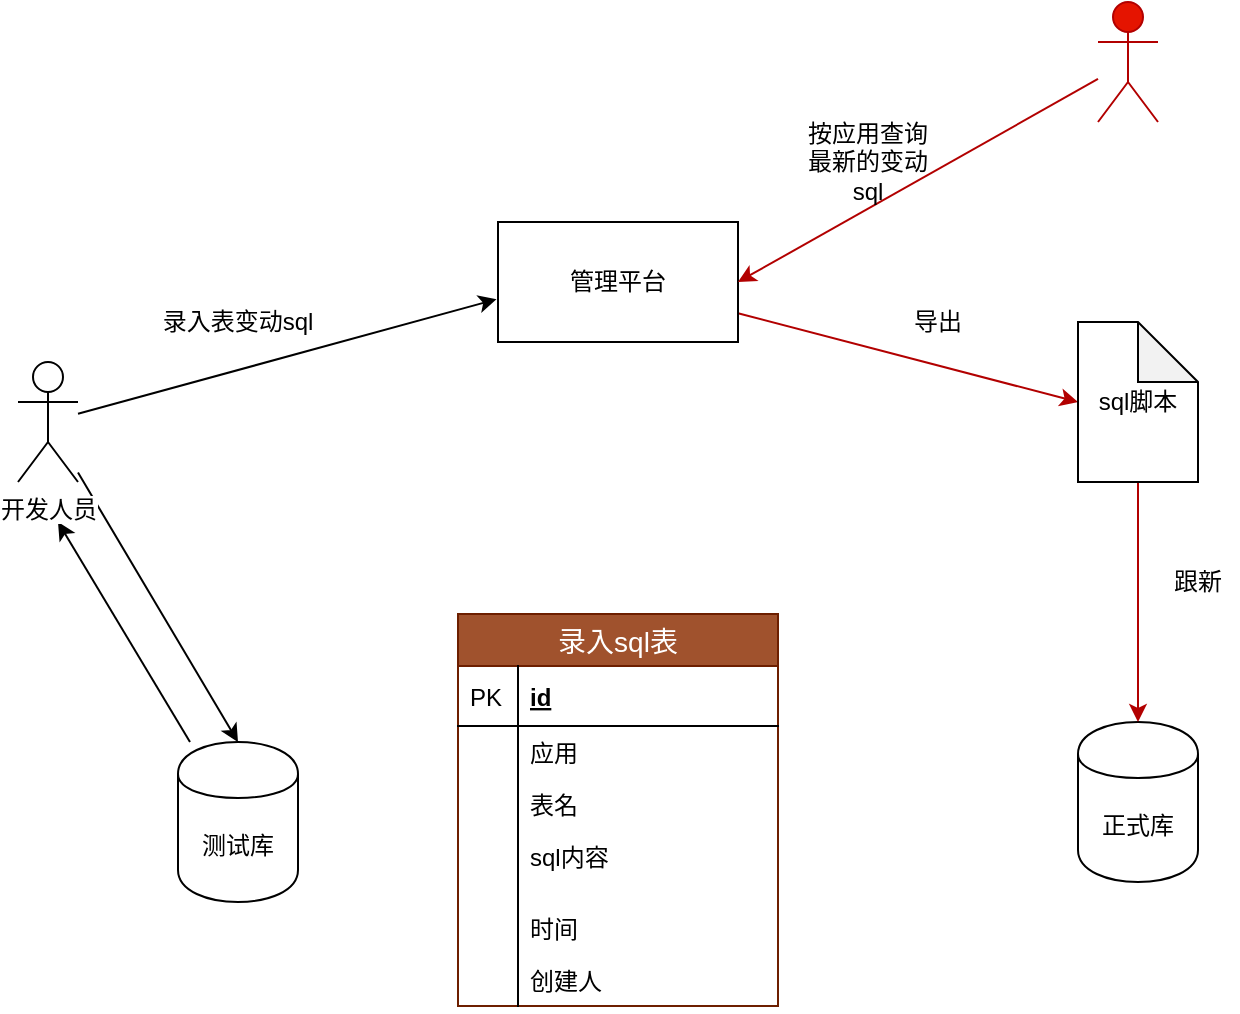 <mxfile version="13.0.1" type="github">
  <diagram id="feBaYS_JQuyJnErrp1ZU" name="Page-1">
    <mxGraphModel dx="782" dy="469" grid="1" gridSize="10" guides="1" tooltips="1" connect="1" arrows="1" fold="1" page="1" pageScale="1" pageWidth="827" pageHeight="1169" math="0" shadow="0">
      <root>
        <mxCell id="0" />
        <mxCell id="1" parent="0" />
        <mxCell id="eATjFRVcw-e4WQ8gJXjm-8" style="edgeStyle=none;rounded=0;orthogonalLoop=1;jettySize=auto;html=1;" edge="1" parent="1" source="eATjFRVcw-e4WQ8gJXjm-1">
          <mxGeometry relative="1" as="geometry">
            <mxPoint x="110" y="350" as="targetPoint" />
          </mxGeometry>
        </mxCell>
        <mxCell id="eATjFRVcw-e4WQ8gJXjm-1" value="测试库" style="shape=cylinder;whiteSpace=wrap;html=1;boundedLbl=1;backgroundOutline=1;" vertex="1" parent="1">
          <mxGeometry x="170" y="460" width="60" height="80" as="geometry" />
        </mxCell>
        <mxCell id="eATjFRVcw-e4WQ8gJXjm-2" value="正式库" style="shape=cylinder;whiteSpace=wrap;html=1;boundedLbl=1;backgroundOutline=1;" vertex="1" parent="1">
          <mxGeometry x="620" y="450" width="60" height="80" as="geometry" />
        </mxCell>
        <mxCell id="eATjFRVcw-e4WQ8gJXjm-12" style="edgeStyle=none;rounded=0;orthogonalLoop=1;jettySize=auto;html=1;entryX=0;entryY=0.5;entryDx=0;entryDy=0;entryPerimeter=0;fillColor=#e51400;strokeColor=#B20000;" edge="1" parent="1" source="eATjFRVcw-e4WQ8gJXjm-3" target="eATjFRVcw-e4WQ8gJXjm-11">
          <mxGeometry relative="1" as="geometry" />
        </mxCell>
        <mxCell id="eATjFRVcw-e4WQ8gJXjm-3" value="管理平台" style="rounded=0;whiteSpace=wrap;html=1;" vertex="1" parent="1">
          <mxGeometry x="330" y="200" width="120" height="60" as="geometry" />
        </mxCell>
        <mxCell id="eATjFRVcw-e4WQ8gJXjm-7" style="rounded=0;orthogonalLoop=1;jettySize=auto;html=1;entryX=0.5;entryY=0;entryDx=0;entryDy=0;" edge="1" parent="1" source="eATjFRVcw-e4WQ8gJXjm-4" target="eATjFRVcw-e4WQ8gJXjm-1">
          <mxGeometry relative="1" as="geometry" />
        </mxCell>
        <mxCell id="eATjFRVcw-e4WQ8gJXjm-9" style="edgeStyle=none;rounded=0;orthogonalLoop=1;jettySize=auto;html=1;entryX=-0.006;entryY=0.644;entryDx=0;entryDy=0;entryPerimeter=0;" edge="1" parent="1" source="eATjFRVcw-e4WQ8gJXjm-4" target="eATjFRVcw-e4WQ8gJXjm-3">
          <mxGeometry relative="1" as="geometry" />
        </mxCell>
        <mxCell id="eATjFRVcw-e4WQ8gJXjm-4" value="开发人员" style="shape=umlActor;verticalLabelPosition=bottom;labelBackgroundColor=#ffffff;verticalAlign=top;html=1;outlineConnect=0;" vertex="1" parent="1">
          <mxGeometry x="90" y="270" width="30" height="60" as="geometry" />
        </mxCell>
        <mxCell id="eATjFRVcw-e4WQ8gJXjm-10" style="edgeStyle=none;rounded=0;orthogonalLoop=1;jettySize=auto;html=1;entryX=1;entryY=0.5;entryDx=0;entryDy=0;fillColor=#e51400;strokeColor=#B20000;" edge="1" parent="1" source="eATjFRVcw-e4WQ8gJXjm-6" target="eATjFRVcw-e4WQ8gJXjm-3">
          <mxGeometry relative="1" as="geometry" />
        </mxCell>
        <mxCell id="eATjFRVcw-e4WQ8gJXjm-6" value="正式库管理员" style="shape=umlActor;verticalLabelPosition=bottom;labelBackgroundColor=#ffffff;verticalAlign=top;html=1;outlineConnect=0;fillColor=#e51400;strokeColor=#B20000;fontColor=#ffffff;" vertex="1" parent="1">
          <mxGeometry x="630" y="90" width="30" height="60" as="geometry" />
        </mxCell>
        <mxCell id="eATjFRVcw-e4WQ8gJXjm-13" style="edgeStyle=none;rounded=0;orthogonalLoop=1;jettySize=auto;html=1;fillColor=#e51400;strokeColor=#B20000;" edge="1" parent="1" source="eATjFRVcw-e4WQ8gJXjm-11" target="eATjFRVcw-e4WQ8gJXjm-2">
          <mxGeometry relative="1" as="geometry" />
        </mxCell>
        <mxCell id="eATjFRVcw-e4WQ8gJXjm-11" value="sql脚本" style="shape=note;whiteSpace=wrap;html=1;backgroundOutline=1;darkOpacity=0.05;" vertex="1" parent="1">
          <mxGeometry x="620" y="250" width="60" height="80" as="geometry" />
        </mxCell>
        <mxCell id="eATjFRVcw-e4WQ8gJXjm-14" value="录入表变动sql" style="text;html=1;strokeColor=none;fillColor=none;align=center;verticalAlign=middle;whiteSpace=wrap;rounded=0;" vertex="1" parent="1">
          <mxGeometry x="145" y="240" width="110" height="20" as="geometry" />
        </mxCell>
        <mxCell id="eATjFRVcw-e4WQ8gJXjm-15" value="按应用查询最新的变动sql" style="text;html=1;strokeColor=none;fillColor=none;align=center;verticalAlign=middle;whiteSpace=wrap;rounded=0;" vertex="1" parent="1">
          <mxGeometry x="480" y="160" width="70" height="20" as="geometry" />
        </mxCell>
        <mxCell id="eATjFRVcw-e4WQ8gJXjm-16" value="导出" style="text;html=1;strokeColor=none;fillColor=none;align=center;verticalAlign=middle;whiteSpace=wrap;rounded=0;" vertex="1" parent="1">
          <mxGeometry x="530" y="240" width="40" height="20" as="geometry" />
        </mxCell>
        <mxCell id="eATjFRVcw-e4WQ8gJXjm-17" value="跟新" style="text;html=1;strokeColor=none;fillColor=none;align=center;verticalAlign=middle;whiteSpace=wrap;rounded=0;" vertex="1" parent="1">
          <mxGeometry x="660" y="370" width="40" height="20" as="geometry" />
        </mxCell>
        <mxCell id="eATjFRVcw-e4WQ8gJXjm-19" value="录入sql表" style="swimlane;fontStyle=0;childLayout=stackLayout;horizontal=1;startSize=26;horizontalStack=0;resizeParent=1;resizeParentMax=0;resizeLast=0;collapsible=1;marginBottom=0;align=center;fontSize=14;fillColor=#a0522d;strokeColor=#6D1F00;fontColor=#ffffff;" vertex="1" parent="1">
          <mxGeometry x="310" y="396" width="160" height="196" as="geometry" />
        </mxCell>
        <mxCell id="eATjFRVcw-e4WQ8gJXjm-20" value="id" style="shape=partialRectangle;top=0;left=0;right=0;bottom=1;align=left;verticalAlign=middle;fillColor=none;spacingLeft=34;spacingRight=4;overflow=hidden;rotatable=0;points=[[0,0.5],[1,0.5]];portConstraint=eastwest;dropTarget=0;fontStyle=5;fontSize=12;" vertex="1" parent="eATjFRVcw-e4WQ8gJXjm-19">
          <mxGeometry y="26" width="160" height="30" as="geometry" />
        </mxCell>
        <mxCell id="eATjFRVcw-e4WQ8gJXjm-21" value="PK" style="shape=partialRectangle;top=0;left=0;bottom=0;fillColor=none;align=left;verticalAlign=middle;spacingLeft=4;spacingRight=4;overflow=hidden;rotatable=0;points=[];portConstraint=eastwest;part=1;fontSize=12;" vertex="1" connectable="0" parent="eATjFRVcw-e4WQ8gJXjm-20">
          <mxGeometry width="30" height="30" as="geometry" />
        </mxCell>
        <mxCell id="eATjFRVcw-e4WQ8gJXjm-22" value="应用" style="shape=partialRectangle;top=0;left=0;right=0;bottom=0;align=left;verticalAlign=top;fillColor=none;spacingLeft=34;spacingRight=4;overflow=hidden;rotatable=0;points=[[0,0.5],[1,0.5]];portConstraint=eastwest;dropTarget=0;fontSize=12;" vertex="1" parent="eATjFRVcw-e4WQ8gJXjm-19">
          <mxGeometry y="56" width="160" height="26" as="geometry" />
        </mxCell>
        <mxCell id="eATjFRVcw-e4WQ8gJXjm-23" value="" style="shape=partialRectangle;top=0;left=0;bottom=0;fillColor=none;align=left;verticalAlign=top;spacingLeft=4;spacingRight=4;overflow=hidden;rotatable=0;points=[];portConstraint=eastwest;part=1;fontSize=12;" vertex="1" connectable="0" parent="eATjFRVcw-e4WQ8gJXjm-22">
          <mxGeometry width="30" height="26" as="geometry" />
        </mxCell>
        <mxCell id="eATjFRVcw-e4WQ8gJXjm-24" value="表名" style="shape=partialRectangle;top=0;left=0;right=0;bottom=0;align=left;verticalAlign=top;fillColor=none;spacingLeft=34;spacingRight=4;overflow=hidden;rotatable=0;points=[[0,0.5],[1,0.5]];portConstraint=eastwest;dropTarget=0;fontSize=12;" vertex="1" parent="eATjFRVcw-e4WQ8gJXjm-19">
          <mxGeometry y="82" width="160" height="26" as="geometry" />
        </mxCell>
        <mxCell id="eATjFRVcw-e4WQ8gJXjm-25" value="" style="shape=partialRectangle;top=0;left=0;bottom=0;fillColor=none;align=left;verticalAlign=top;spacingLeft=4;spacingRight=4;overflow=hidden;rotatable=0;points=[];portConstraint=eastwest;part=1;fontSize=12;" vertex="1" connectable="0" parent="eATjFRVcw-e4WQ8gJXjm-24">
          <mxGeometry width="30" height="26" as="geometry" />
        </mxCell>
        <mxCell id="eATjFRVcw-e4WQ8gJXjm-26" value="sql内容" style="shape=partialRectangle;top=0;left=0;right=0;bottom=0;align=left;verticalAlign=top;fillColor=none;spacingLeft=34;spacingRight=4;overflow=hidden;rotatable=0;points=[[0,0.5],[1,0.5]];portConstraint=eastwest;dropTarget=0;fontSize=12;" vertex="1" parent="eATjFRVcw-e4WQ8gJXjm-19">
          <mxGeometry y="108" width="160" height="26" as="geometry" />
        </mxCell>
        <mxCell id="eATjFRVcw-e4WQ8gJXjm-27" value="" style="shape=partialRectangle;top=0;left=0;bottom=0;fillColor=none;align=left;verticalAlign=top;spacingLeft=4;spacingRight=4;overflow=hidden;rotatable=0;points=[];portConstraint=eastwest;part=1;fontSize=12;" vertex="1" connectable="0" parent="eATjFRVcw-e4WQ8gJXjm-26">
          <mxGeometry width="30" height="26" as="geometry" />
        </mxCell>
        <mxCell id="eATjFRVcw-e4WQ8gJXjm-28" value="" style="shape=partialRectangle;top=0;left=0;right=0;bottom=0;align=left;verticalAlign=top;fillColor=none;spacingLeft=34;spacingRight=4;overflow=hidden;rotatable=0;points=[[0,0.5],[1,0.5]];portConstraint=eastwest;dropTarget=0;fontSize=12;" vertex="1" parent="eATjFRVcw-e4WQ8gJXjm-19">
          <mxGeometry y="134" width="160" height="10" as="geometry" />
        </mxCell>
        <mxCell id="eATjFRVcw-e4WQ8gJXjm-29" value="" style="shape=partialRectangle;top=0;left=0;bottom=0;fillColor=none;align=left;verticalAlign=top;spacingLeft=4;spacingRight=4;overflow=hidden;rotatable=0;points=[];portConstraint=eastwest;part=1;fontSize=12;" vertex="1" connectable="0" parent="eATjFRVcw-e4WQ8gJXjm-28">
          <mxGeometry width="30" height="10" as="geometry" />
        </mxCell>
        <mxCell id="eATjFRVcw-e4WQ8gJXjm-34" value="时间" style="shape=partialRectangle;top=0;left=0;right=0;bottom=0;align=left;verticalAlign=top;fillColor=none;spacingLeft=34;spacingRight=4;overflow=hidden;rotatable=0;points=[[0,0.5],[1,0.5]];portConstraint=eastwest;dropTarget=0;fontSize=12;" vertex="1" parent="eATjFRVcw-e4WQ8gJXjm-19">
          <mxGeometry y="144" width="160" height="26" as="geometry" />
        </mxCell>
        <mxCell id="eATjFRVcw-e4WQ8gJXjm-35" value="" style="shape=partialRectangle;top=0;left=0;bottom=0;fillColor=none;align=left;verticalAlign=top;spacingLeft=4;spacingRight=4;overflow=hidden;rotatable=0;points=[];portConstraint=eastwest;part=1;fontSize=12;" vertex="1" connectable="0" parent="eATjFRVcw-e4WQ8gJXjm-34">
          <mxGeometry width="30" height="26" as="geometry" />
        </mxCell>
        <mxCell id="eATjFRVcw-e4WQ8gJXjm-36" value="创建人" style="shape=partialRectangle;top=0;left=0;right=0;bottom=0;align=left;verticalAlign=top;fillColor=none;spacingLeft=34;spacingRight=4;overflow=hidden;rotatable=0;points=[[0,0.5],[1,0.5]];portConstraint=eastwest;dropTarget=0;fontSize=12;" vertex="1" parent="eATjFRVcw-e4WQ8gJXjm-19">
          <mxGeometry y="170" width="160" height="26" as="geometry" />
        </mxCell>
        <mxCell id="eATjFRVcw-e4WQ8gJXjm-37" value="" style="shape=partialRectangle;top=0;left=0;bottom=0;fillColor=none;align=left;verticalAlign=top;spacingLeft=4;spacingRight=4;overflow=hidden;rotatable=0;points=[];portConstraint=eastwest;part=1;fontSize=12;" vertex="1" connectable="0" parent="eATjFRVcw-e4WQ8gJXjm-36">
          <mxGeometry width="30" height="26" as="geometry" />
        </mxCell>
      </root>
    </mxGraphModel>
  </diagram>
</mxfile>
